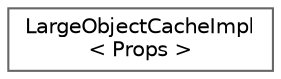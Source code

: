 digraph "类继承关系图"
{
 // LATEX_PDF_SIZE
  bgcolor="transparent";
  edge [fontname=Helvetica,fontsize=10,labelfontname=Helvetica,labelfontsize=10];
  node [fontname=Helvetica,fontsize=10,shape=box,height=0.2,width=0.4];
  rankdir="LR";
  Node0 [id="Node000000",label="LargeObjectCacheImpl\l\< Props \>",height=0.2,width=0.4,color="grey40", fillcolor="white", style="filled",URL="$class_large_object_cache_impl.html",tooltip=" "];
}
